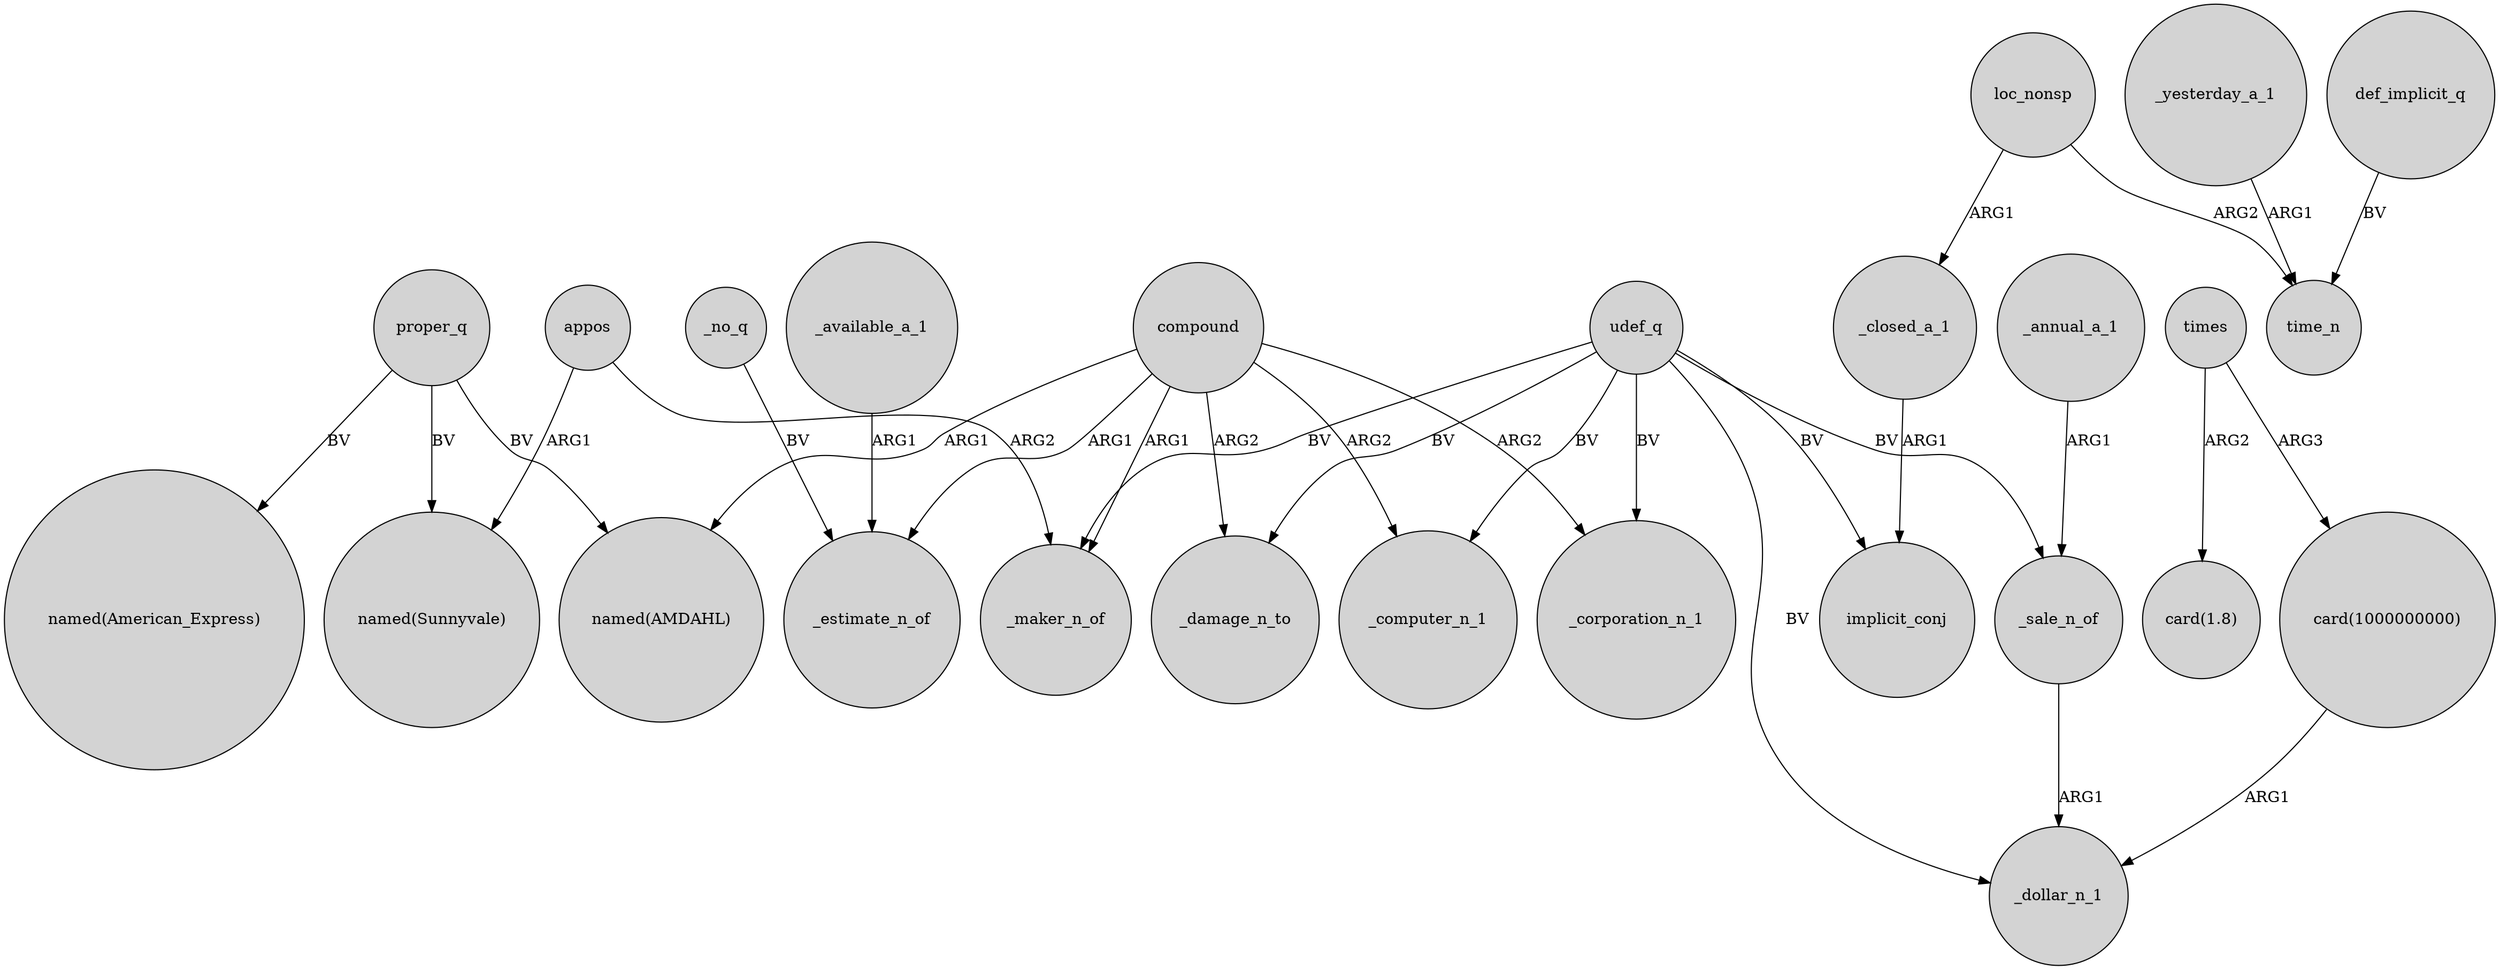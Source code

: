 digraph {
	node [shape=circle style=filled]
	_closed_a_1 -> implicit_conj [label=ARG1]
	_yesterday_a_1 -> time_n [label=ARG1]
	proper_q -> "named(AMDAHL)" [label=BV]
	compound -> _estimate_n_of [label=ARG1]
	compound -> _corporation_n_1 [label=ARG2]
	compound -> _maker_n_of [label=ARG1]
	udef_q -> implicit_conj [label=BV]
	_no_q -> _estimate_n_of [label=BV]
	udef_q -> _computer_n_1 [label=BV]
	compound -> "named(AMDAHL)" [label=ARG1]
	appos -> _maker_n_of [label=ARG2]
	compound -> _computer_n_1 [label=ARG2]
	times -> "card(1000000000)" [label=ARG3]
	loc_nonsp -> time_n [label=ARG2]
	_annual_a_1 -> _sale_n_of [label=ARG1]
	udef_q -> _corporation_n_1 [label=BV]
	appos -> "named(Sunnyvale)" [label=ARG1]
	compound -> _damage_n_to [label=ARG2]
	udef_q -> _damage_n_to [label=BV]
	udef_q -> _maker_n_of [label=BV]
	times -> "card(1.8)" [label=ARG2]
	udef_q -> _sale_n_of [label=BV]
	_available_a_1 -> _estimate_n_of [label=ARG1]
	"card(1000000000)" -> _dollar_n_1 [label=ARG1]
	loc_nonsp -> _closed_a_1 [label=ARG1]
	proper_q -> "named(Sunnyvale)" [label=BV]
	udef_q -> _dollar_n_1 [label=BV]
	def_implicit_q -> time_n [label=BV]
	_sale_n_of -> _dollar_n_1 [label=ARG1]
	proper_q -> "named(American_Express)" [label=BV]
}
